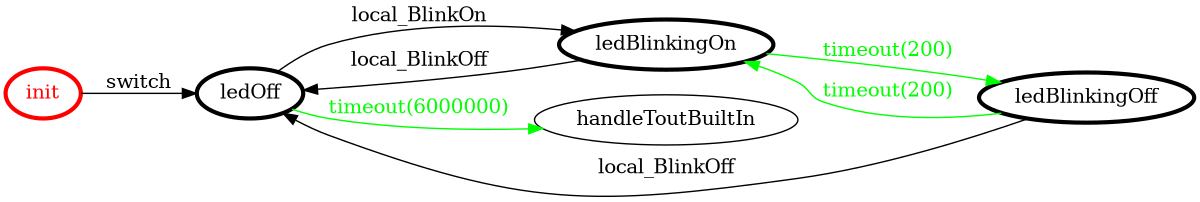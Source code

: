 /*
*
* A GraphViz DOT FSM description 
* Please use a GraphViz visualizer (like http://www.webgraphviz.com)
*  
*/

digraph finite_state_machine {
	rankdir=LR
	size="8,5"
	
	init [ color = red ][ fontcolor = red ][ penwidth = 3 ]
	ledBlinkingOn [ color = black ][ fontcolor = black ][ penwidth = 3 ]
	ledOff [ color = black ][ fontcolor = black ][ penwidth = 3 ]
	ledBlinkingOff [ color = black ][ fontcolor = black ][ penwidth = 3 ]
	
	ledOff -> handleToutBuiltIn [ label = "timeout(6000000)" ][ color = green ][ fontcolor = green ]
	ledBlinkingOff -> ledOff [ label = "local_BlinkOff" ][ color = black ][ fontcolor = black ]
	init -> ledOff [ label = "switch" ][ color = black ][ fontcolor = black ]
	ledOff -> ledBlinkingOn [ label = "local_BlinkOn" ][ color = black ][ fontcolor = black ]
	ledBlinkingOn -> ledBlinkingOff [ label = "timeout(200)" ][ color = green ][ fontcolor = green ]
	ledBlinkingOn -> ledOff [ label = "local_BlinkOff" ][ color = black ][ fontcolor = black ]
	ledBlinkingOff -> ledBlinkingOn [ label = "timeout(200)" ][ color = green ][ fontcolor = green ]
}

